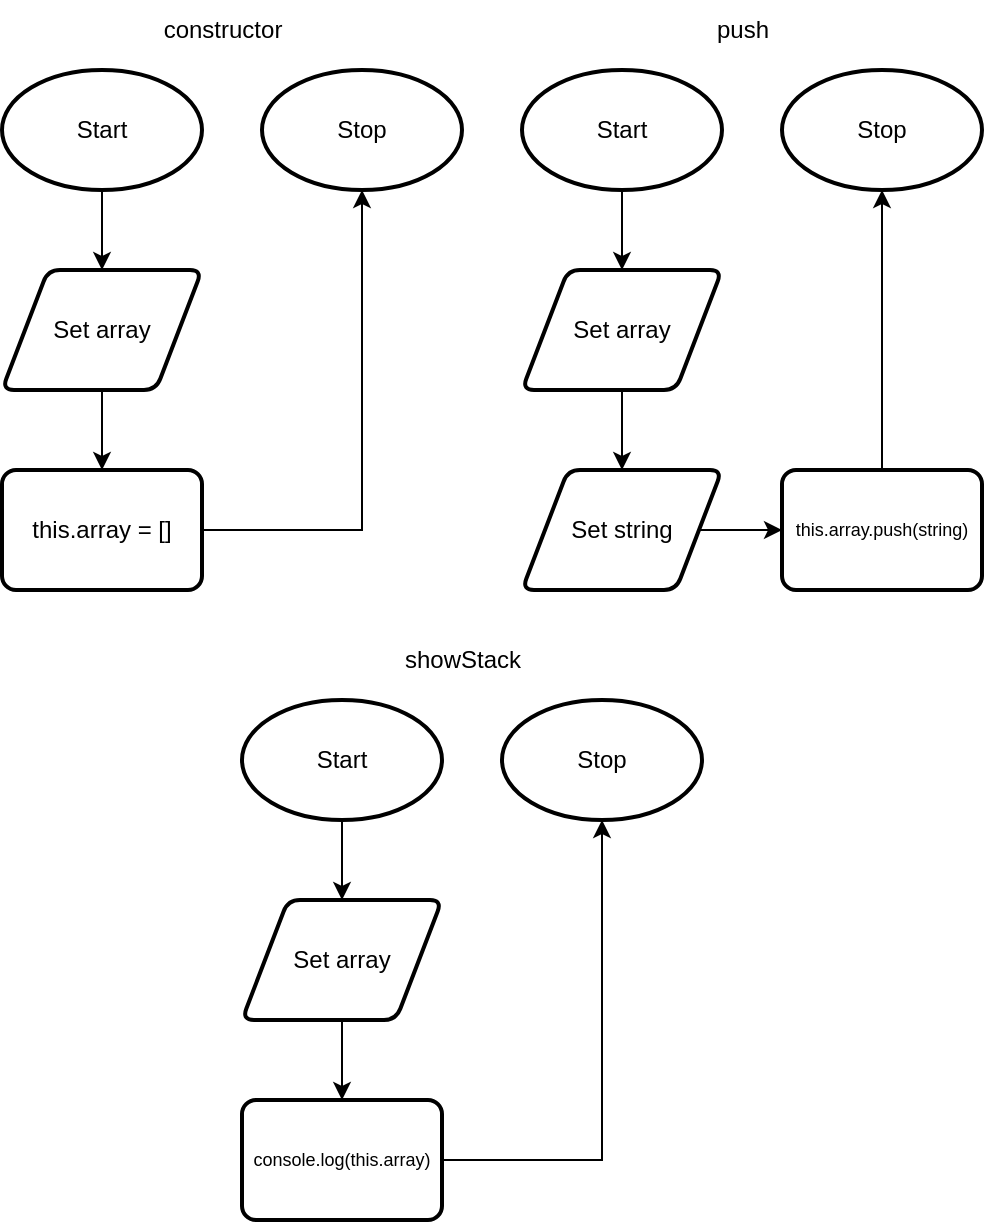 <mxfile>
    <diagram id="5gMrNbhCcvMap2-kCo8e" name="Page-1">
        <mxGraphModel dx="505" dy="398" grid="1" gridSize="10" guides="1" tooltips="1" connect="1" arrows="1" fold="1" page="1" pageScale="1" pageWidth="827" pageHeight="1169" math="0" shadow="0">
            <root>
                <mxCell id="0"/>
                <mxCell id="1" parent="0"/>
                <mxCell id="27" style="edgeStyle=none;html=1;entryX=0.5;entryY=0;entryDx=0;entryDy=0;" parent="1" source="2" edge="1">
                    <mxGeometry relative="1" as="geometry">
                        <mxPoint x="270" y="190" as="targetPoint"/>
                    </mxGeometry>
                </mxCell>
                <mxCell id="2" value="Start" style="strokeWidth=2;html=1;shape=mxgraph.flowchart.start_1;whiteSpace=wrap;" parent="1" vertex="1">
                    <mxGeometry x="220" y="90" width="100" height="60" as="geometry"/>
                </mxCell>
                <mxCell id="3" value="Stop" style="strokeWidth=2;html=1;shape=mxgraph.flowchart.start_1;whiteSpace=wrap;" parent="1" vertex="1">
                    <mxGeometry x="350" y="90" width="100" height="60" as="geometry"/>
                </mxCell>
                <mxCell id="33" style="edgeStyle=none;html=1;entryX=0.5;entryY=0;entryDx=0;entryDy=0;fontSize=12;" parent="1" edge="1">
                    <mxGeometry relative="1" as="geometry">
                        <mxPoint x="270" y="250" as="sourcePoint"/>
                        <mxPoint x="270" y="290" as="targetPoint"/>
                    </mxGeometry>
                </mxCell>
                <mxCell id="55" value="Set array" style="shape=parallelogram;html=1;strokeWidth=2;perimeter=parallelogramPerimeter;whiteSpace=wrap;rounded=1;arcSize=12;size=0.23;" parent="1" vertex="1">
                    <mxGeometry x="220" y="190" width="100" height="60" as="geometry"/>
                </mxCell>
                <mxCell id="63" style="edgeStyle=none;html=1;entryX=0.5;entryY=1;entryDx=0;entryDy=0;entryPerimeter=0;rounded=0;" parent="1" source="62" target="3" edge="1">
                    <mxGeometry relative="1" as="geometry">
                        <Array as="points">
                            <mxPoint x="400" y="320"/>
                        </Array>
                    </mxGeometry>
                </mxCell>
                <mxCell id="62" value="this.array = []" style="rounded=1;whiteSpace=wrap;html=1;absoluteArcSize=1;arcSize=14;strokeWidth=2;" parent="1" vertex="1">
                    <mxGeometry x="220" y="290" width="100" height="60" as="geometry"/>
                </mxCell>
                <mxCell id="64" value="constructor" style="text;html=1;align=center;verticalAlign=middle;resizable=0;points=[];autosize=1;strokeColor=none;fillColor=none;" parent="1" vertex="1">
                    <mxGeometry x="290" y="55" width="80" height="30" as="geometry"/>
                </mxCell>
                <mxCell id="65" style="edgeStyle=none;html=1;entryX=0.5;entryY=0;entryDx=0;entryDy=0;" parent="1" source="66" edge="1">
                    <mxGeometry relative="1" as="geometry">
                        <mxPoint x="530" y="190" as="targetPoint"/>
                    </mxGeometry>
                </mxCell>
                <mxCell id="66" value="Start" style="strokeWidth=2;html=1;shape=mxgraph.flowchart.start_1;whiteSpace=wrap;" parent="1" vertex="1">
                    <mxGeometry x="480" y="90" width="100" height="60" as="geometry"/>
                </mxCell>
                <mxCell id="67" value="Stop" style="strokeWidth=2;html=1;shape=mxgraph.flowchart.start_1;whiteSpace=wrap;" parent="1" vertex="1">
                    <mxGeometry x="610" y="90" width="100" height="60" as="geometry"/>
                </mxCell>
                <mxCell id="68" style="edgeStyle=none;html=1;entryX=0.5;entryY=0;entryDx=0;entryDy=0;fontSize=12;" parent="1" edge="1">
                    <mxGeometry relative="1" as="geometry">
                        <mxPoint x="530" y="250" as="sourcePoint"/>
                        <mxPoint x="530" y="290" as="targetPoint"/>
                    </mxGeometry>
                </mxCell>
                <mxCell id="69" value="Set array" style="shape=parallelogram;html=1;strokeWidth=2;perimeter=parallelogramPerimeter;whiteSpace=wrap;rounded=1;arcSize=12;size=0.23;" parent="1" vertex="1">
                    <mxGeometry x="480" y="190" width="100" height="60" as="geometry"/>
                </mxCell>
                <mxCell id="75" style="edgeStyle=none;rounded=0;html=1;entryX=0.5;entryY=1;entryDx=0;entryDy=0;entryPerimeter=0;fontSize=9;" parent="1" source="71" target="67" edge="1">
                    <mxGeometry relative="1" as="geometry"/>
                </mxCell>
                <mxCell id="71" value="this.array.push(string)" style="rounded=1;whiteSpace=wrap;html=1;absoluteArcSize=1;arcSize=14;strokeWidth=2;fontSize=9;" parent="1" vertex="1">
                    <mxGeometry x="610" y="290" width="100" height="60" as="geometry"/>
                </mxCell>
                <mxCell id="72" value="push" style="text;html=1;align=center;verticalAlign=middle;resizable=0;points=[];autosize=1;strokeColor=none;fillColor=none;" parent="1" vertex="1">
                    <mxGeometry x="565" y="55" width="50" height="30" as="geometry"/>
                </mxCell>
                <mxCell id="74" style="edgeStyle=none;rounded=0;html=1;" parent="1" source="73" target="71" edge="1">
                    <mxGeometry relative="1" as="geometry"/>
                </mxCell>
                <mxCell id="73" value="Set string" style="shape=parallelogram;html=1;strokeWidth=2;perimeter=parallelogramPerimeter;whiteSpace=wrap;rounded=1;arcSize=12;size=0.23;" parent="1" vertex="1">
                    <mxGeometry x="480" y="290" width="100" height="60" as="geometry"/>
                </mxCell>
                <mxCell id="76" style="edgeStyle=none;html=1;entryX=0.5;entryY=0;entryDx=0;entryDy=0;" parent="1" source="77" edge="1">
                    <mxGeometry relative="1" as="geometry">
                        <mxPoint x="390" y="505.0" as="targetPoint"/>
                    </mxGeometry>
                </mxCell>
                <mxCell id="77" value="Start" style="strokeWidth=2;html=1;shape=mxgraph.flowchart.start_1;whiteSpace=wrap;" parent="1" vertex="1">
                    <mxGeometry x="340" y="405" width="100" height="60" as="geometry"/>
                </mxCell>
                <mxCell id="78" value="Stop" style="strokeWidth=2;html=1;shape=mxgraph.flowchart.start_1;whiteSpace=wrap;" parent="1" vertex="1">
                    <mxGeometry x="470" y="405" width="100" height="60" as="geometry"/>
                </mxCell>
                <mxCell id="79" style="edgeStyle=none;html=1;entryX=0.5;entryY=0;entryDx=0;entryDy=0;fontSize=12;" parent="1" edge="1">
                    <mxGeometry relative="1" as="geometry">
                        <mxPoint x="390" y="565.0" as="sourcePoint"/>
                        <mxPoint x="390" y="605.0" as="targetPoint"/>
                    </mxGeometry>
                </mxCell>
                <mxCell id="80" value="Set array" style="shape=parallelogram;html=1;strokeWidth=2;perimeter=parallelogramPerimeter;whiteSpace=wrap;rounded=1;arcSize=12;size=0.23;" parent="1" vertex="1">
                    <mxGeometry x="340" y="505" width="100" height="60" as="geometry"/>
                </mxCell>
                <mxCell id="81" style="edgeStyle=none;rounded=0;html=1;entryX=0.5;entryY=1;entryDx=0;entryDy=0;entryPerimeter=0;fontSize=9;" parent="1" source="82" target="78" edge="1">
                    <mxGeometry relative="1" as="geometry">
                        <Array as="points">
                            <mxPoint x="520" y="635"/>
                        </Array>
                    </mxGeometry>
                </mxCell>
                <mxCell id="82" value="console.log(this.array)" style="rounded=1;whiteSpace=wrap;html=1;absoluteArcSize=1;arcSize=14;strokeWidth=2;fontSize=9;" parent="1" vertex="1">
                    <mxGeometry x="340" y="605" width="100" height="60" as="geometry"/>
                </mxCell>
                <mxCell id="83" value="showStack" style="text;html=1;align=center;verticalAlign=middle;resizable=0;points=[];autosize=1;strokeColor=none;fillColor=none;" parent="1" vertex="1">
                    <mxGeometry x="410" y="370" width="80" height="30" as="geometry"/>
                </mxCell>
            </root>
        </mxGraphModel>
    </diagram>
</mxfile>